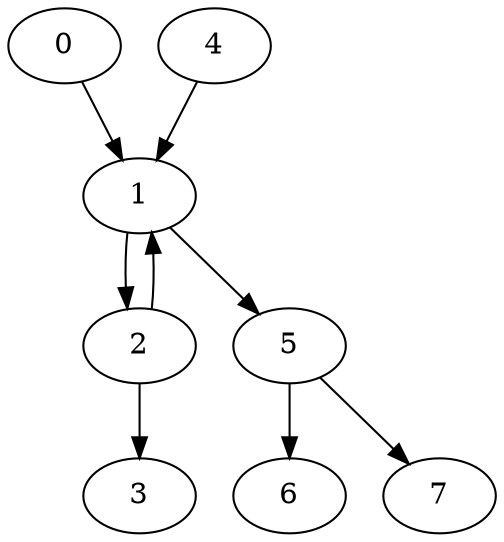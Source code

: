 digraph {
	0
	1
	2
	3
	4
	5
	6
	7
	5 -> 6
	5 -> 7
	0 -> 1
	2 -> 1
	4 -> 1
	1 -> 2
	2 -> 3
	1 -> 5
}
